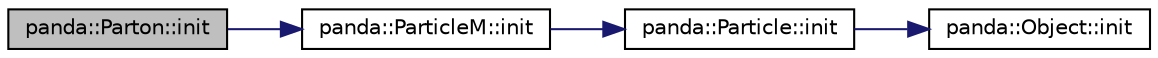 digraph "panda::Parton::init"
{
 // INTERACTIVE_SVG=YES
  edge [fontname="Helvetica",fontsize="10",labelfontname="Helvetica",labelfontsize="10"];
  node [fontname="Helvetica",fontsize="10",shape=record];
  rankdir="LR";
  Node1 [label="panda::Parton::init",height=0.2,width=0.4,color="black", fillcolor="grey75", style="filled" fontcolor="black"];
  Node1 -> Node2 [color="midnightblue",fontsize="10",style="solid"];
  Node2 [label="panda::ParticleM::init",height=0.2,width=0.4,color="black", fillcolor="white", style="filled",URL="$classpanda_1_1ParticleM.html#a92df7a2653432fa4d304039e1e62c41b",tooltip="Reset object state. "];
  Node2 -> Node3 [color="midnightblue",fontsize="10",style="solid"];
  Node3 [label="panda::Particle::init",height=0.2,width=0.4,color="black", fillcolor="white", style="filled",URL="$classpanda_1_1Particle.html#a56ba0060e9e37322f98e2f30c3583dd3",tooltip="Reset object state. "];
  Node3 -> Node4 [color="midnightblue",fontsize="10",style="solid"];
  Node4 [label="panda::Object::init",height=0.2,width=0.4,color="black", fillcolor="white", style="filled",URL="$classpanda_1_1Object.html#a204960e5f165a28176f9b4a42b9ea90c",tooltip="Reset object state. "];
}
